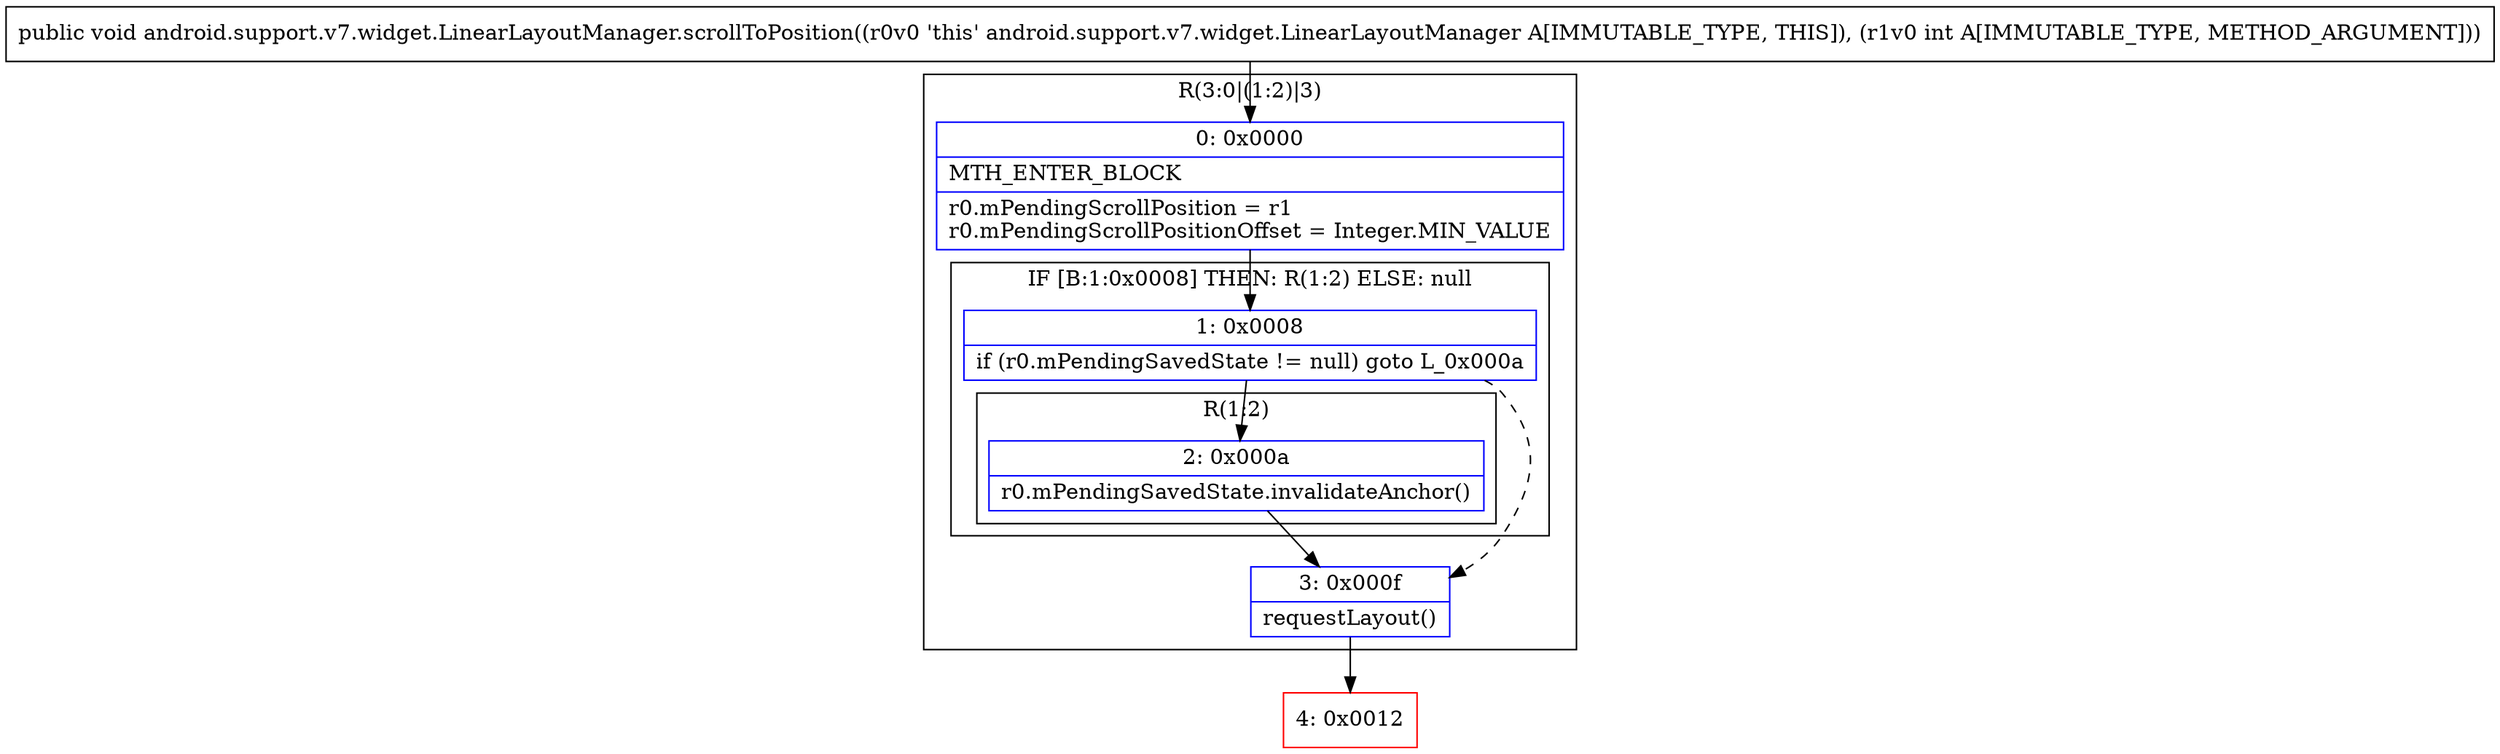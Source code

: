 digraph "CFG forandroid.support.v7.widget.LinearLayoutManager.scrollToPosition(I)V" {
subgraph cluster_Region_764974537 {
label = "R(3:0|(1:2)|3)";
node [shape=record,color=blue];
Node_0 [shape=record,label="{0\:\ 0x0000|MTH_ENTER_BLOCK\l|r0.mPendingScrollPosition = r1\lr0.mPendingScrollPositionOffset = Integer.MIN_VALUE\l}"];
subgraph cluster_IfRegion_550463373 {
label = "IF [B:1:0x0008] THEN: R(1:2) ELSE: null";
node [shape=record,color=blue];
Node_1 [shape=record,label="{1\:\ 0x0008|if (r0.mPendingSavedState != null) goto L_0x000a\l}"];
subgraph cluster_Region_744745608 {
label = "R(1:2)";
node [shape=record,color=blue];
Node_2 [shape=record,label="{2\:\ 0x000a|r0.mPendingSavedState.invalidateAnchor()\l}"];
}
}
Node_3 [shape=record,label="{3\:\ 0x000f|requestLayout()\l}"];
}
Node_4 [shape=record,color=red,label="{4\:\ 0x0012}"];
MethodNode[shape=record,label="{public void android.support.v7.widget.LinearLayoutManager.scrollToPosition((r0v0 'this' android.support.v7.widget.LinearLayoutManager A[IMMUTABLE_TYPE, THIS]), (r1v0 int A[IMMUTABLE_TYPE, METHOD_ARGUMENT])) }"];
MethodNode -> Node_0;
Node_0 -> Node_1;
Node_1 -> Node_2;
Node_1 -> Node_3[style=dashed];
Node_2 -> Node_3;
Node_3 -> Node_4;
}

